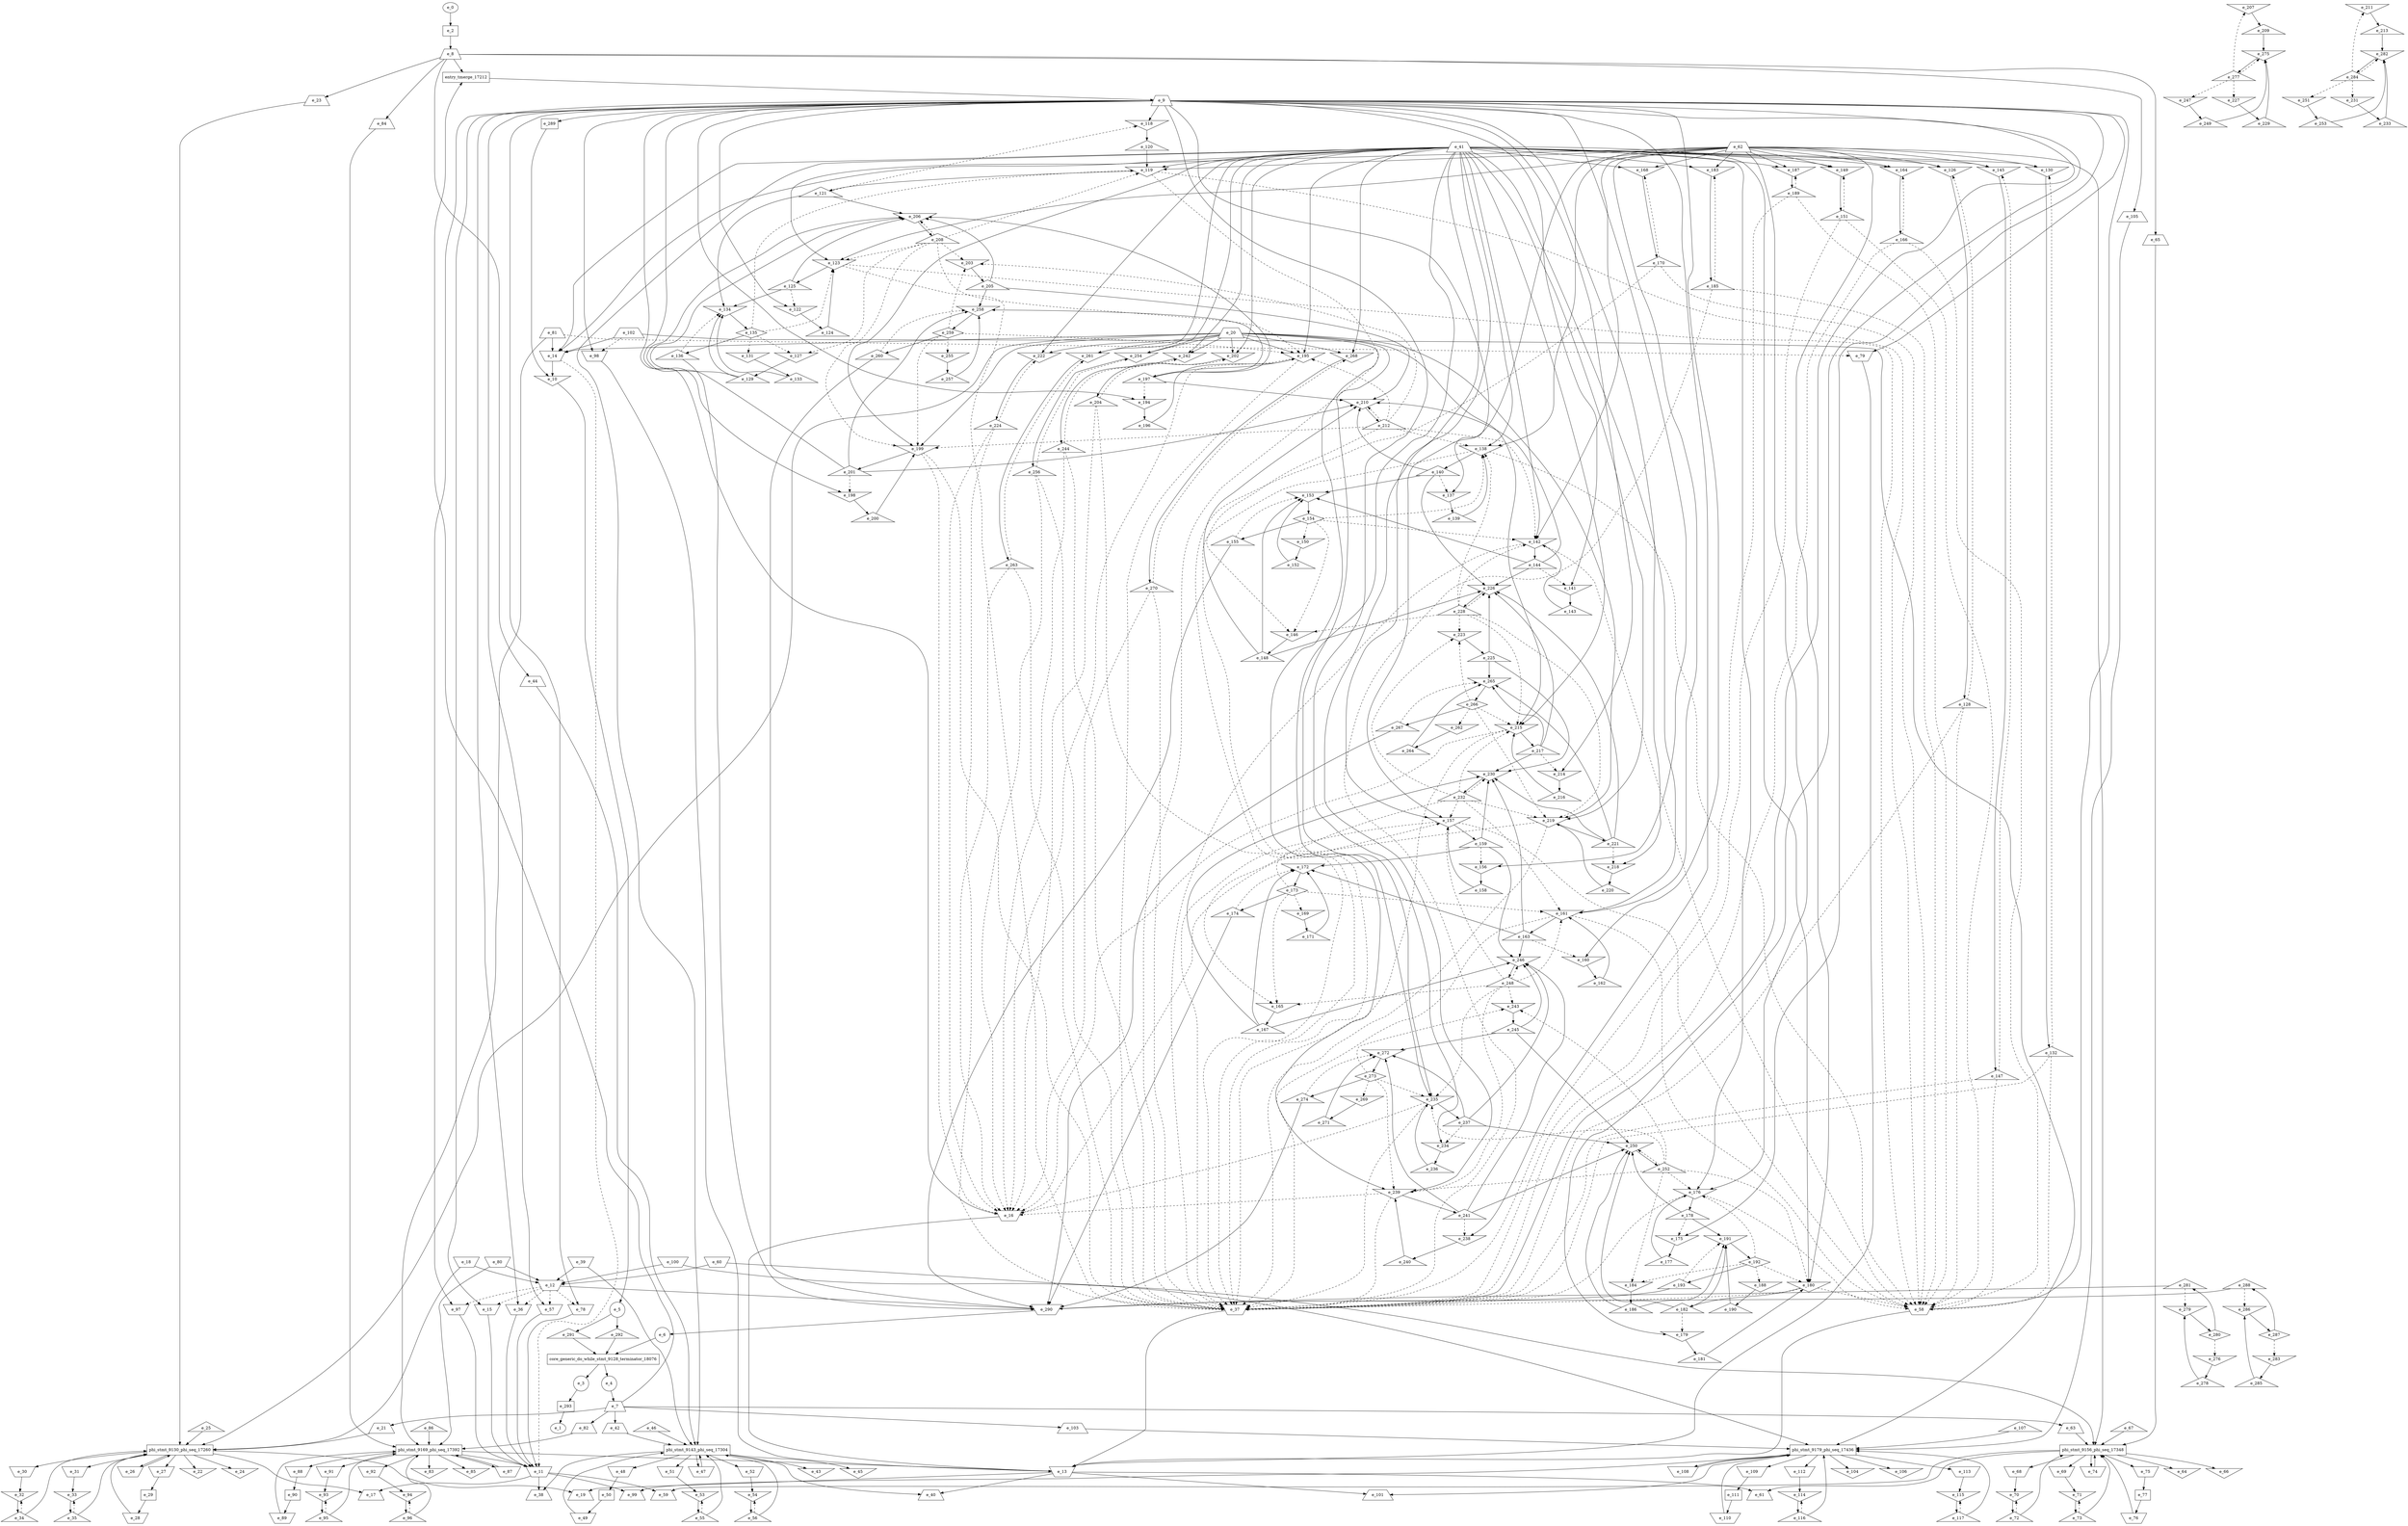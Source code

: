 digraph control_path {
  e_0: entry_node : n ;
  e_1: exit_node : s ;
  e_2 [shape = dot];
  e_3 [shape = circle];
  e_4 [shape = circle];
  e_5 [shape = circle];
  e_6 [shape = circle];
  e_7 [shape = trapezium];
  e_8 [shape = trapezium];
  e_9 [shape = trapezium];
  e_10 [shape = invtriangle];
  e_11 [shape = invtrapezium];
  e_12 [shape = invtrapezium];
  e_13 [shape = invtrapezium];
  e_14 [shape = invtrapezium];
  e_15 [shape = invtrapezium];
  e_16 [shape = invtrapezium];
  e_17 [shape = trapezium];
  e_18 [shape = invtrapezium];
  e_19 [shape = trapezium];
  e_20 [shape = trapezium];
  e_21 [shape = trapezium];
  e_22 [shape = invtriangle];
  e_23 [shape = trapezium];
  e_24 [shape = invtriangle];
  e_25 [shape = triangle];
  e_26 [shape = invtrapezium];
  e_27 [shape = invtrapezium];
  e_28 [shape = invtrapezium];
  e_29 [shape = dot];
  e_30 [shape = invtrapezium];
  e_31 [shape = invtrapezium];
  e_32 [shape = invtriangle];
  e_33 [shape = invtriangle];
  e_34 [shape = triangle];
  e_35 [shape = triangle];
  e_36 [shape = invtrapezium];
  e_37 [shape = invtrapezium];
  e_38 [shape = trapezium];
  e_39 [shape = invtrapezium];
  e_40 [shape = trapezium];
  e_41 [shape = trapezium];
  e_42 [shape = trapezium];
  e_43 [shape = invtriangle];
  e_44 [shape = trapezium];
  e_45 [shape = invtriangle];
  e_46 [shape = triangle];
  e_47 [shape = invtrapezium];
  e_48 [shape = invtrapezium];
  e_49 [shape = invtrapezium];
  e_50 [shape = dot];
  e_51 [shape = invtrapezium];
  e_52 [shape = invtrapezium];
  e_53 [shape = invtriangle];
  e_54 [shape = invtriangle];
  e_55 [shape = triangle];
  e_56 [shape = triangle];
  e_57 [shape = invtrapezium];
  e_58 [shape = invtrapezium];
  e_59 [shape = trapezium];
  e_60 [shape = invtrapezium];
  e_61 [shape = trapezium];
  e_62 [shape = trapezium];
  e_63 [shape = trapezium];
  e_64 [shape = invtriangle];
  e_65 [shape = trapezium];
  e_66 [shape = invtriangle];
  e_67 [shape = triangle];
  e_68 [shape = invtrapezium];
  e_69 [shape = invtrapezium];
  e_70 [shape = invtriangle];
  e_71 [shape = invtriangle];
  e_72 [shape = triangle];
  e_73 [shape = triangle];
  e_74 [shape = invtrapezium];
  e_75 [shape = invtrapezium];
  e_76 [shape = invtrapezium];
  e_77 [shape = dot];
  e_78 [shape = invtrapezium];
  e_79 [shape = invtrapezium];
  e_80 [shape = invtrapezium];
  e_81 [shape = trapezium];
  e_82 [shape = trapezium];
  e_83 [shape = invtriangle];
  e_84 [shape = trapezium];
  e_85 [shape = invtriangle];
  e_86 [shape = triangle];
  e_87 [shape = invtrapezium];
  e_88 [shape = invtrapezium];
  e_89 [shape = invtrapezium];
  e_90 [shape = dot];
  e_91 [shape = invtrapezium];
  e_92 [shape = invtrapezium];
  e_93 [shape = invtriangle];
  e_94 [shape = invtriangle];
  e_95 [shape = triangle];
  e_96 [shape = triangle];
  e_97 [shape = invtrapezium];
  e_98 [shape = invtrapezium];
  e_99 [shape = trapezium];
  e_100 [shape = invtrapezium];
  e_101 [shape = trapezium];
  e_102 [shape = trapezium];
  e_103 [shape = trapezium];
  e_104 [shape = invtriangle];
  e_105 [shape = trapezium];
  e_106 [shape = invtriangle];
  e_107 [shape = triangle];
  e_108 [shape = invtrapezium];
  e_109 [shape = invtrapezium];
  e_110 [shape = invtrapezium];
  e_111 [shape = dot];
  e_112 [shape = invtrapezium];
  e_113 [shape = invtrapezium];
  e_114 [shape = invtriangle];
  e_115 [shape = invtriangle];
  e_116 [shape = triangle];
  e_117 [shape = triangle];
  e_118 [shape = invtriangle];
  e_119 [shape = invtriangle];
  e_120 [shape = triangle];
  e_121 [shape = triangle];
  e_122 [shape = invtriangle];
  e_123 [shape = invtriangle];
  e_124 [shape = triangle];
  e_125 [shape = triangle];
  e_126 [shape = invtriangle];
  e_127 [shape = invtriangle];
  e_128 [shape = triangle];
  e_129 [shape = triangle];
  e_130 [shape = invtriangle];
  e_131 [shape = invtriangle];
  e_132 [shape = triangle];
  e_133 [shape = triangle];
  e_134 [shape = invtriangle];
  e_135 [shape = diamond];
  e_136 [shape = triangle];
  e_137 [shape = invtriangle];
  e_138 [shape = invtriangle];
  e_139 [shape = triangle];
  e_140 [shape = triangle];
  e_141 [shape = invtriangle];
  e_142 [shape = invtriangle];
  e_143 [shape = triangle];
  e_144 [shape = triangle];
  e_145 [shape = invtriangle];
  e_146 [shape = invtriangle];
  e_147 [shape = triangle];
  e_148 [shape = triangle];
  e_149 [shape = invtriangle];
  e_150 [shape = invtriangle];
  e_151 [shape = triangle];
  e_152 [shape = triangle];
  e_153 [shape = invtriangle];
  e_154 [shape = diamond];
  e_155 [shape = triangle];
  e_156 [shape = invtriangle];
  e_157 [shape = invtriangle];
  e_158 [shape = triangle];
  e_159 [shape = triangle];
  e_160 [shape = invtriangle];
  e_161 [shape = invtriangle];
  e_162 [shape = triangle];
  e_163 [shape = triangle];
  e_164 [shape = invtriangle];
  e_165 [shape = invtriangle];
  e_166 [shape = triangle];
  e_167 [shape = triangle];
  e_168 [shape = invtriangle];
  e_169 [shape = invtriangle];
  e_170 [shape = triangle];
  e_171 [shape = triangle];
  e_172 [shape = invtriangle];
  e_173 [shape = diamond];
  e_174 [shape = triangle];
  e_175 [shape = invtriangle];
  e_176 [shape = invtriangle];
  e_177 [shape = triangle];
  e_178 [shape = triangle];
  e_179 [shape = invtriangle];
  e_180 [shape = invtriangle];
  e_181 [shape = triangle];
  e_182 [shape = triangle];
  e_183 [shape = invtriangle];
  e_184 [shape = invtriangle];
  e_185 [shape = triangle];
  e_186 [shape = triangle];
  e_187 [shape = invtriangle];
  e_188 [shape = invtriangle];
  e_189 [shape = triangle];
  e_190 [shape = triangle];
  e_191 [shape = invtriangle];
  e_192 [shape = diamond];
  e_193 [shape = triangle];
  e_194 [shape = invtriangle];
  e_195 [shape = invtriangle];
  e_196 [shape = triangle];
  e_197 [shape = triangle];
  e_198 [shape = invtriangle];
  e_199 [shape = invtriangle];
  e_200 [shape = triangle];
  e_201 [shape = triangle];
  e_202 [shape = invtriangle];
  e_203 [shape = invtriangle];
  e_204 [shape = triangle];
  e_205 [shape = triangle];
  e_206 [shape = invtriangle];
  e_207 [shape = invtriangle];
  e_208 [shape = triangle];
  e_209 [shape = triangle];
  e_210 [shape = invtriangle];
  e_211 [shape = invtriangle];
  e_212 [shape = triangle];
  e_213 [shape = triangle];
  e_214 [shape = invtriangle];
  e_215 [shape = invtriangle];
  e_216 [shape = triangle];
  e_217 [shape = triangle];
  e_218 [shape = invtriangle];
  e_219 [shape = invtriangle];
  e_220 [shape = triangle];
  e_221 [shape = triangle];
  e_222 [shape = invtriangle];
  e_223 [shape = invtriangle];
  e_224 [shape = triangle];
  e_225 [shape = triangle];
  e_226 [shape = invtriangle];
  e_227 [shape = invtriangle];
  e_228 [shape = triangle];
  e_229 [shape = triangle];
  e_230 [shape = invtriangle];
  e_231 [shape = invtriangle];
  e_232 [shape = triangle];
  e_233 [shape = triangle];
  e_234 [shape = invtriangle];
  e_235 [shape = invtriangle];
  e_236 [shape = triangle];
  e_237 [shape = triangle];
  e_238 [shape = invtriangle];
  e_239 [shape = invtriangle];
  e_240 [shape = triangle];
  e_241 [shape = triangle];
  e_242 [shape = invtriangle];
  e_243 [shape = invtriangle];
  e_244 [shape = triangle];
  e_245 [shape = triangle];
  e_246 [shape = invtriangle];
  e_247 [shape = invtriangle];
  e_248 [shape = triangle];
  e_249 [shape = triangle];
  e_250 [shape = invtriangle];
  e_251 [shape = invtriangle];
  e_252 [shape = triangle];
  e_253 [shape = triangle];
  e_254 [shape = invtriangle];
  e_255 [shape = invtriangle];
  e_256 [shape = triangle];
  e_257 [shape = triangle];
  e_258 [shape = invtriangle];
  e_259 [shape = diamond];
  e_260 [shape = triangle];
  e_261 [shape = invtriangle];
  e_262 [shape = invtriangle];
  e_263 [shape = triangle];
  e_264 [shape = triangle];
  e_265 [shape = invtriangle];
  e_266 [shape = diamond];
  e_267 [shape = triangle];
  e_268 [shape = invtriangle];
  e_269 [shape = invtriangle];
  e_270 [shape = triangle];
  e_271 [shape = triangle];
  e_272 [shape = invtriangle];
  e_273 [shape = diamond];
  e_274 [shape = triangle];
  e_275 [shape = invtriangle];
  e_276 [shape = invtriangle];
  e_277 [shape = triangle];
  e_278 [shape = triangle];
  e_279 [shape = invtriangle];
  e_280 [shape = diamond];
  e_281 [shape = triangle];
  e_282 [shape = invtriangle];
  e_283 [shape = invtriangle];
  e_284 [shape = triangle];
  e_285 [shape = triangle];
  e_286 [shape = invtriangle];
  e_287 [shape = diamond];
  e_288 [shape = triangle];
  e_289 [shape = dot];
  e_290 [shape = invtrapezium];
  e_291 [shape = triangle];
  e_292 [shape = triangle];
  e_293 [shape = dot];
  e_293 -> e_1;
  e_0 -> e_2;
  e_10 -> e_5;
  e_290 -> e_6;
  e_4 -> e_7;
  e_2 -> e_8;
  e_14 -> e_10;
  e_289 -> e_10;
  e_78 -> e_11;
  e_97 -> e_11;
  e_15 -> e_11;
  e_36 -> e_11;
  e_57 -> e_11;
  e_14 -> e_11[style = dashed];
  e_80 -> e_12;
  e_100 -> e_12;
  e_18 -> e_12;
  e_39 -> e_12;
  e_60 -> e_12;
  e_79 -> e_13;
  e_98 -> e_13;
  e_16 -> e_13;
  e_37 -> e_13;
  e_58 -> e_13;
  e_81 -> e_14;
  e_102 -> e_14;
  e_20 -> e_14;
  e_41 -> e_14;
  e_62 -> e_14;
  e_9 -> e_15;
  e_12 -> e_15[style = dashed];
  e_9 -> e_16;
  e_215 -> e_16[style = dashed];
  e_219 -> e_16[style = dashed];
  e_224 -> e_16[style = dashed];
  e_235 -> e_16[style = dashed];
  e_239 -> e_16[style = dashed];
  e_244 -> e_16[style = dashed];
  e_256 -> e_16[style = dashed];
  e_263 -> e_16[style = dashed];
  e_270 -> e_16[style = dashed];
  e_195 -> e_16[style = dashed];
  e_199 -> e_16[style = dashed];
  e_204 -> e_16[style = dashed];
  e_11 -> e_17;
  e_13 -> e_19;
  e_7 -> e_21;
  e_8 -> e_23;
  e_29 -> e_28;
  e_27 -> e_29;
  e_30 -> e_32;
  e_34 -> e_32[style = dashed];
  e_31 -> e_33;
  e_35 -> e_33[style = dashed];
  e_32 -> e_34;
  e_33 -> e_35;
  e_9 -> e_36;
  e_12 -> e_36[style = dashed];
  e_9 -> e_37;
  e_215 -> e_37[style = dashed];
  e_219 -> e_37[style = dashed];
  e_224 -> e_37[style = dashed];
  e_235 -> e_37[style = dashed];
  e_239 -> e_37[style = dashed];
  e_244 -> e_37[style = dashed];
  e_119 -> e_37[style = dashed];
  e_157 -> e_37[style = dashed];
  e_161 -> e_37[style = dashed];
  e_166 -> e_37[style = dashed];
  e_170 -> e_37[style = dashed];
  e_176 -> e_37[style = dashed];
  e_180 -> e_37[style = dashed];
  e_256 -> e_37[style = dashed];
  e_263 -> e_37[style = dashed];
  e_270 -> e_37[style = dashed];
  e_185 -> e_37[style = dashed];
  e_189 -> e_37[style = dashed];
  e_195 -> e_37[style = dashed];
  e_199 -> e_37[style = dashed];
  e_204 -> e_37[style = dashed];
  e_123 -> e_37[style = dashed];
  e_128 -> e_37[style = dashed];
  e_132 -> e_37[style = dashed];
  e_138 -> e_37[style = dashed];
  e_142 -> e_37[style = dashed];
  e_147 -> e_37[style = dashed];
  e_151 -> e_37[style = dashed];
  e_11 -> e_38;
  e_13 -> e_40;
  e_7 -> e_42;
  e_8 -> e_44;
  e_50 -> e_49;
  e_48 -> e_50;
  e_51 -> e_53;
  e_55 -> e_53[style = dashed];
  e_52 -> e_54;
  e_56 -> e_54[style = dashed];
  e_53 -> e_55;
  e_54 -> e_56;
  e_9 -> e_57;
  e_12 -> e_57[style = dashed];
  e_9 -> e_58;
  e_119 -> e_58[style = dashed];
  e_157 -> e_58[style = dashed];
  e_161 -> e_58[style = dashed];
  e_166 -> e_58[style = dashed];
  e_170 -> e_58[style = dashed];
  e_176 -> e_58[style = dashed];
  e_180 -> e_58[style = dashed];
  e_185 -> e_58[style = dashed];
  e_189 -> e_58[style = dashed];
  e_123 -> e_58[style = dashed];
  e_128 -> e_58[style = dashed];
  e_132 -> e_58[style = dashed];
  e_138 -> e_58[style = dashed];
  e_142 -> e_58[style = dashed];
  e_147 -> e_58[style = dashed];
  e_151 -> e_58[style = dashed];
  e_11 -> e_59;
  e_13 -> e_61;
  e_7 -> e_63;
  e_8 -> e_65;
  e_68 -> e_70;
  e_72 -> e_70[style = dashed];
  e_69 -> e_71;
  e_73 -> e_71[style = dashed];
  e_70 -> e_72;
  e_71 -> e_73;
  e_77 -> e_76;
  e_75 -> e_77;
  e_9 -> e_78;
  e_12 -> e_78[style = dashed];
  e_9 -> e_79;
  e_81 -> e_79[style = dashed];
  e_7 -> e_82;
  e_8 -> e_84;
  e_90 -> e_89;
  e_88 -> e_90;
  e_91 -> e_93;
  e_95 -> e_93[style = dashed];
  e_92 -> e_94;
  e_96 -> e_94[style = dashed];
  e_93 -> e_95;
  e_94 -> e_96;
  e_9 -> e_97;
  e_12 -> e_97[style = dashed];
  e_9 -> e_98;
  e_102 -> e_98[style = dashed];
  e_11 -> e_99;
  e_13 -> e_101;
  e_7 -> e_103;
  e_8 -> e_105;
  e_111 -> e_110;
  e_109 -> e_111;
  e_112 -> e_114;
  e_116 -> e_114[style = dashed];
  e_113 -> e_115;
  e_117 -> e_115[style = dashed];
  e_114 -> e_116;
  e_115 -> e_117;
  e_9 -> e_118;
  e_121 -> e_118[style = dashed];
  e_120 -> e_119;
  e_41 -> e_119;
  e_62 -> e_119;
  e_208 -> e_119[style = dashed];
  e_135 -> e_119[style = dashed];
  e_118 -> e_120;
  e_119 -> e_121;
  e_9 -> e_122;
  e_125 -> e_122[style = dashed];
  e_124 -> e_123;
  e_41 -> e_123;
  e_62 -> e_123;
  e_208 -> e_123[style = dashed];
  e_135 -> e_123[style = dashed];
  e_122 -> e_124;
  e_123 -> e_125;
  e_41 -> e_126;
  e_62 -> e_126;
  e_128 -> e_126[style = dashed];
  e_208 -> e_127[style = dashed];
  e_135 -> e_127[style = dashed];
  e_126 -> e_128;
  e_127 -> e_129;
  e_41 -> e_130;
  e_62 -> e_130;
  e_132 -> e_130[style = dashed];
  e_135 -> e_131[style = dashed];
  e_130 -> e_132;
  e_131 -> e_133;
  e_121 -> e_134;
  e_125 -> e_134;
  e_129 -> e_134;
  e_133 -> e_134;
  e_136 -> e_134[style = dashed];
  e_134 -> e_135;
  e_135 -> e_136;
  e_9 -> e_137;
  e_140 -> e_137[style = dashed];
  e_139 -> e_138;
  e_41 -> e_138;
  e_62 -> e_138;
  e_228 -> e_138[style = dashed];
  e_154 -> e_138[style = dashed];
  e_212 -> e_138[style = dashed];
  e_137 -> e_139;
  e_138 -> e_140;
  e_9 -> e_141;
  e_144 -> e_141[style = dashed];
  e_143 -> e_142;
  e_41 -> e_142;
  e_62 -> e_142;
  e_228 -> e_142[style = dashed];
  e_154 -> e_142[style = dashed];
  e_212 -> e_142[style = dashed];
  e_141 -> e_143;
  e_142 -> e_144;
  e_41 -> e_145;
  e_62 -> e_145;
  e_147 -> e_145[style = dashed];
  e_228 -> e_146[style = dashed];
  e_154 -> e_146[style = dashed];
  e_212 -> e_146[style = dashed];
  e_145 -> e_147;
  e_146 -> e_148;
  e_41 -> e_149;
  e_62 -> e_149;
  e_151 -> e_149[style = dashed];
  e_154 -> e_150[style = dashed];
  e_149 -> e_151;
  e_150 -> e_152;
  e_152 -> e_153;
  e_140 -> e_153;
  e_144 -> e_153;
  e_148 -> e_153;
  e_155 -> e_153[style = dashed];
  e_153 -> e_154;
  e_154 -> e_155;
  e_9 -> e_156;
  e_159 -> e_156[style = dashed];
  e_158 -> e_157;
  e_41 -> e_157;
  e_62 -> e_157;
  e_232 -> e_157[style = dashed];
  e_173 -> e_157[style = dashed];
  e_248 -> e_157[style = dashed];
  e_156 -> e_158;
  e_157 -> e_159;
  e_9 -> e_160;
  e_163 -> e_160[style = dashed];
  e_162 -> e_161;
  e_41 -> e_161;
  e_62 -> e_161;
  e_232 -> e_161[style = dashed];
  e_173 -> e_161[style = dashed];
  e_248 -> e_161[style = dashed];
  e_160 -> e_162;
  e_161 -> e_163;
  e_41 -> e_164;
  e_62 -> e_164;
  e_166 -> e_164[style = dashed];
  e_232 -> e_165[style = dashed];
  e_173 -> e_165[style = dashed];
  e_248 -> e_165[style = dashed];
  e_164 -> e_166;
  e_165 -> e_167;
  e_41 -> e_168;
  e_62 -> e_168;
  e_170 -> e_168[style = dashed];
  e_173 -> e_169[style = dashed];
  e_168 -> e_170;
  e_169 -> e_171;
  e_159 -> e_172;
  e_163 -> e_172;
  e_167 -> e_172;
  e_171 -> e_172;
  e_174 -> e_172[style = dashed];
  e_172 -> e_173;
  e_173 -> e_174;
  e_9 -> e_175;
  e_178 -> e_175[style = dashed];
  e_177 -> e_176;
  e_41 -> e_176;
  e_62 -> e_176;
  e_252 -> e_176[style = dashed];
  e_192 -> e_176[style = dashed];
  e_175 -> e_177;
  e_176 -> e_178;
  e_9 -> e_179;
  e_182 -> e_179[style = dashed];
  e_181 -> e_180;
  e_41 -> e_180;
  e_62 -> e_180;
  e_252 -> e_180[style = dashed];
  e_192 -> e_180[style = dashed];
  e_179 -> e_181;
  e_180 -> e_182;
  e_41 -> e_183;
  e_62 -> e_183;
  e_185 -> e_183[style = dashed];
  e_252 -> e_184[style = dashed];
  e_192 -> e_184[style = dashed];
  e_183 -> e_185;
  e_184 -> e_186;
  e_41 -> e_187;
  e_62 -> e_187;
  e_189 -> e_187[style = dashed];
  e_192 -> e_188[style = dashed];
  e_187 -> e_189;
  e_188 -> e_190;
  e_178 -> e_191;
  e_182 -> e_191;
  e_186 -> e_191;
  e_190 -> e_191;
  e_193 -> e_191[style = dashed];
  e_191 -> e_192;
  e_192 -> e_193;
  e_9 -> e_194;
  e_197 -> e_194[style = dashed];
  e_20 -> e_195;
  e_196 -> e_195;
  e_41 -> e_195;
  e_259 -> e_195[style = dashed];
  e_208 -> e_195[style = dashed];
  e_212 -> e_195[style = dashed];
  e_194 -> e_196;
  e_195 -> e_197;
  e_9 -> e_198;
  e_201 -> e_198[style = dashed];
  e_20 -> e_199;
  e_200 -> e_199;
  e_41 -> e_199;
  e_259 -> e_199[style = dashed];
  e_208 -> e_199[style = dashed];
  e_212 -> e_199[style = dashed];
  e_198 -> e_200;
  e_199 -> e_201;
  e_20 -> e_202;
  e_41 -> e_202;
  e_204 -> e_202[style = dashed];
  e_259 -> e_203[style = dashed];
  e_208 -> e_203[style = dashed];
  e_212 -> e_203[style = dashed];
  e_202 -> e_204;
  e_203 -> e_205;
  e_197 -> e_206;
  e_201 -> e_206;
  e_205 -> e_206;
  e_121 -> e_206;
  e_125 -> e_206;
  e_129 -> e_206;
  e_208 -> e_206[style = dashed];
  e_277 -> e_207[style = dashed];
  e_206 -> e_208;
  e_207 -> e_209;
  e_197 -> e_210;
  e_201 -> e_210;
  e_205 -> e_210;
  e_140 -> e_210;
  e_144 -> e_210;
  e_148 -> e_210;
  e_212 -> e_210[style = dashed];
  e_284 -> e_211[style = dashed];
  e_210 -> e_212;
  e_211 -> e_213;
  e_9 -> e_214;
  e_217 -> e_214[style = dashed];
  e_216 -> e_215;
  e_20 -> e_215;
  e_41 -> e_215;
  e_228 -> e_215[style = dashed];
  e_232 -> e_215[style = dashed];
  e_266 -> e_215[style = dashed];
  e_214 -> e_216;
  e_215 -> e_217;
  e_9 -> e_218;
  e_221 -> e_218[style = dashed];
  e_220 -> e_219;
  e_20 -> e_219;
  e_41 -> e_219;
  e_228 -> e_219[style = dashed];
  e_232 -> e_219[style = dashed];
  e_266 -> e_219[style = dashed];
  e_218 -> e_220;
  e_219 -> e_221;
  e_20 -> e_222;
  e_41 -> e_222;
  e_224 -> e_222[style = dashed];
  e_228 -> e_223[style = dashed];
  e_232 -> e_223[style = dashed];
  e_266 -> e_223[style = dashed];
  e_222 -> e_224;
  e_223 -> e_225;
  e_217 -> e_226;
  e_221 -> e_226;
  e_225 -> e_226;
  e_140 -> e_226;
  e_144 -> e_226;
  e_148 -> e_226;
  e_228 -> e_226[style = dashed];
  e_277 -> e_227[style = dashed];
  e_226 -> e_228;
  e_227 -> e_229;
  e_217 -> e_230;
  e_221 -> e_230;
  e_225 -> e_230;
  e_159 -> e_230;
  e_163 -> e_230;
  e_167 -> e_230;
  e_232 -> e_230[style = dashed];
  e_284 -> e_231[style = dashed];
  e_230 -> e_232;
  e_231 -> e_233;
  e_9 -> e_234;
  e_237 -> e_234[style = dashed];
  e_236 -> e_235;
  e_20 -> e_235;
  e_41 -> e_235;
  e_248 -> e_235[style = dashed];
  e_252 -> e_235[style = dashed];
  e_273 -> e_235[style = dashed];
  e_234 -> e_236;
  e_235 -> e_237;
  e_9 -> e_238;
  e_241 -> e_238[style = dashed];
  e_240 -> e_239;
  e_20 -> e_239;
  e_41 -> e_239;
  e_248 -> e_239[style = dashed];
  e_252 -> e_239[style = dashed];
  e_273 -> e_239[style = dashed];
  e_238 -> e_240;
  e_239 -> e_241;
  e_20 -> e_242;
  e_41 -> e_242;
  e_244 -> e_242[style = dashed];
  e_248 -> e_243[style = dashed];
  e_252 -> e_243[style = dashed];
  e_273 -> e_243[style = dashed];
  e_242 -> e_244;
  e_243 -> e_245;
  e_237 -> e_246;
  e_241 -> e_246;
  e_245 -> e_246;
  e_159 -> e_246;
  e_163 -> e_246;
  e_167 -> e_246;
  e_248 -> e_246[style = dashed];
  e_277 -> e_247[style = dashed];
  e_246 -> e_248;
  e_247 -> e_249;
  e_237 -> e_250;
  e_241 -> e_250;
  e_245 -> e_250;
  e_178 -> e_250;
  e_182 -> e_250;
  e_186 -> e_250;
  e_252 -> e_250[style = dashed];
  e_284 -> e_251[style = dashed];
  e_250 -> e_252;
  e_251 -> e_253;
  e_20 -> e_254;
  e_41 -> e_254;
  e_256 -> e_254[style = dashed];
  e_259 -> e_255[style = dashed];
  e_254 -> e_256;
  e_255 -> e_257;
  e_257 -> e_258;
  e_197 -> e_258;
  e_201 -> e_258;
  e_205 -> e_258;
  e_260 -> e_258[style = dashed];
  e_258 -> e_259;
  e_259 -> e_260;
  e_20 -> e_261;
  e_41 -> e_261;
  e_263 -> e_261[style = dashed];
  e_266 -> e_262[style = dashed];
  e_261 -> e_263;
  e_262 -> e_264;
  e_217 -> e_265;
  e_221 -> e_265;
  e_225 -> e_265;
  e_264 -> e_265;
  e_267 -> e_265[style = dashed];
  e_265 -> e_266;
  e_266 -> e_267;
  e_20 -> e_268;
  e_41 -> e_268;
  e_270 -> e_268[style = dashed];
  e_273 -> e_269[style = dashed];
  e_268 -> e_270;
  e_269 -> e_271;
  e_237 -> e_272;
  e_241 -> e_272;
  e_245 -> e_272;
  e_271 -> e_272;
  e_274 -> e_272[style = dashed];
  e_272 -> e_273;
  e_273 -> e_274;
  e_229 -> e_275;
  e_249 -> e_275;
  e_209 -> e_275;
  e_277 -> e_275[style = dashed];
  e_280 -> e_276[style = dashed];
  e_275 -> e_277;
  e_276 -> e_278;
  e_278 -> e_279;
  e_281 -> e_279[style = dashed];
  e_279 -> e_280;
  e_280 -> e_281;
  e_233 -> e_282;
  e_253 -> e_282;
  e_213 -> e_282;
  e_284 -> e_282[style = dashed];
  e_287 -> e_283[style = dashed];
  e_282 -> e_284;
  e_283 -> e_285;
  e_285 -> e_286;
  e_288 -> e_286[style = dashed];
  e_286 -> e_287;
  e_287 -> e_288;
  e_9 -> e_289;
  e_12 -> e_290;
  e_155 -> e_290;
  e_174 -> e_290;
  e_260 -> e_290;
  e_267 -> e_290;
  e_274 -> e_290;
  e_193 -> e_290;
  e_281 -> e_290;
  e_288 -> e_290;
  e_136 -> e_290;
  e_5 -> e_291;
  e_5 -> e_292;
  e_3 -> e_293;
  core_generic_do_while_stmt_9128_terminator_18076 [shape=rectangle];
e_6 -> core_generic_do_while_stmt_9128_terminator_18076;
e_292 -> core_generic_do_while_stmt_9128_terminator_18076;
e_291 -> core_generic_do_while_stmt_9128_terminator_18076;
core_generic_do_while_stmt_9128_terminator_18076 -> e_4;
core_generic_do_while_stmt_9128_terminator_18076 -> e_3;
  phi_stmt_9130_phi_seq_17260 [shape=rectangle];
e_23 -> phi_stmt_9130_phi_seq_17260;
phi_stmt_9130_phi_seq_17260 -> e_26;
phi_stmt_9130_phi_seq_17260 -> e_27;
phi_stmt_9130_phi_seq_17260 -> e_24;
e_26 -> phi_stmt_9130_phi_seq_17260;
e_28 -> phi_stmt_9130_phi_seq_17260;
e_21 -> phi_stmt_9130_phi_seq_17260;
phi_stmt_9130_phi_seq_17260 -> e_30;
phi_stmt_9130_phi_seq_17260 -> e_31;
phi_stmt_9130_phi_seq_17260 -> e_22;
e_34 -> phi_stmt_9130_phi_seq_17260;
e_35 -> phi_stmt_9130_phi_seq_17260;
e_18 -> phi_stmt_9130_phi_seq_17260;
e_20 -> phi_stmt_9130_phi_seq_17260;
phi_stmt_9130_phi_seq_17260 -> e_17;
phi_stmt_9130_phi_seq_17260 -> e_19;
e_25 -> phi_stmt_9130_phi_seq_17260;
  phi_stmt_9143_phi_seq_17304 [shape=rectangle];
e_44 -> phi_stmt_9143_phi_seq_17304;
phi_stmt_9143_phi_seq_17304 -> e_47;
phi_stmt_9143_phi_seq_17304 -> e_48;
phi_stmt_9143_phi_seq_17304 -> e_45;
e_47 -> phi_stmt_9143_phi_seq_17304;
e_49 -> phi_stmt_9143_phi_seq_17304;
e_42 -> phi_stmt_9143_phi_seq_17304;
phi_stmt_9143_phi_seq_17304 -> e_51;
phi_stmt_9143_phi_seq_17304 -> e_52;
phi_stmt_9143_phi_seq_17304 -> e_43;
e_55 -> phi_stmt_9143_phi_seq_17304;
e_56 -> phi_stmt_9143_phi_seq_17304;
e_39 -> phi_stmt_9143_phi_seq_17304;
e_41 -> phi_stmt_9143_phi_seq_17304;
phi_stmt_9143_phi_seq_17304 -> e_38;
phi_stmt_9143_phi_seq_17304 -> e_40;
e_46 -> phi_stmt_9143_phi_seq_17304;
  phi_stmt_9156_phi_seq_17348 [shape=rectangle];
e_63 -> phi_stmt_9156_phi_seq_17348;
phi_stmt_9156_phi_seq_17348 -> e_68;
phi_stmt_9156_phi_seq_17348 -> e_69;
phi_stmt_9156_phi_seq_17348 -> e_64;
e_72 -> phi_stmt_9156_phi_seq_17348;
e_73 -> phi_stmt_9156_phi_seq_17348;
e_65 -> phi_stmt_9156_phi_seq_17348;
phi_stmt_9156_phi_seq_17348 -> e_74;
phi_stmt_9156_phi_seq_17348 -> e_75;
phi_stmt_9156_phi_seq_17348 -> e_66;
e_74 -> phi_stmt_9156_phi_seq_17348;
e_76 -> phi_stmt_9156_phi_seq_17348;
e_60 -> phi_stmt_9156_phi_seq_17348;
e_62 -> phi_stmt_9156_phi_seq_17348;
phi_stmt_9156_phi_seq_17348 -> e_59;
phi_stmt_9156_phi_seq_17348 -> e_61;
e_67 -> phi_stmt_9156_phi_seq_17348;
  phi_stmt_9169_phi_seq_17392 [shape=rectangle];
e_84 -> phi_stmt_9169_phi_seq_17392;
phi_stmt_9169_phi_seq_17392 -> e_87;
phi_stmt_9169_phi_seq_17392 -> e_88;
phi_stmt_9169_phi_seq_17392 -> e_85;
e_87 -> phi_stmt_9169_phi_seq_17392;
e_89 -> phi_stmt_9169_phi_seq_17392;
e_82 -> phi_stmt_9169_phi_seq_17392;
phi_stmt_9169_phi_seq_17392 -> e_91;
phi_stmt_9169_phi_seq_17392 -> e_92;
phi_stmt_9169_phi_seq_17392 -> e_83;
e_95 -> phi_stmt_9169_phi_seq_17392;
e_96 -> phi_stmt_9169_phi_seq_17392;
e_80 -> phi_stmt_9169_phi_seq_17392;
e_81 -> phi_stmt_9169_phi_seq_17392;
phi_stmt_9169_phi_seq_17392 -> e_11;
phi_stmt_9169_phi_seq_17392 -> e_13;
e_86 -> phi_stmt_9169_phi_seq_17392;
  phi_stmt_9179_phi_seq_17436 [shape=rectangle];
e_105 -> phi_stmt_9179_phi_seq_17436;
phi_stmt_9179_phi_seq_17436 -> e_108;
phi_stmt_9179_phi_seq_17436 -> e_109;
phi_stmt_9179_phi_seq_17436 -> e_106;
e_108 -> phi_stmt_9179_phi_seq_17436;
e_110 -> phi_stmt_9179_phi_seq_17436;
e_103 -> phi_stmt_9179_phi_seq_17436;
phi_stmt_9179_phi_seq_17436 -> e_112;
phi_stmt_9179_phi_seq_17436 -> e_113;
phi_stmt_9179_phi_seq_17436 -> e_104;
e_116 -> phi_stmt_9179_phi_seq_17436;
e_117 -> phi_stmt_9179_phi_seq_17436;
e_100 -> phi_stmt_9179_phi_seq_17436;
e_102 -> phi_stmt_9179_phi_seq_17436;
phi_stmt_9179_phi_seq_17436 -> e_99;
phi_stmt_9179_phi_seq_17436 -> e_101;
e_107 -> phi_stmt_9179_phi_seq_17436;
entry_tmerge_17212 [shape = rectangle]; 
e_7 -> entry_tmerge_17212;
e_8 -> entry_tmerge_17212;
entry_tmerge_17212 -> e_9;
}
